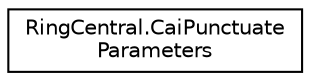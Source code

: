 digraph "Graphical Class Hierarchy"
{
 // LATEX_PDF_SIZE
  edge [fontname="Helvetica",fontsize="10",labelfontname="Helvetica",labelfontsize="10"];
  node [fontname="Helvetica",fontsize="10",shape=record];
  rankdir="LR";
  Node0 [label="RingCentral.CaiPunctuate\lParameters",height=0.2,width=0.4,color="black", fillcolor="white", style="filled",URL="$classRingCentral_1_1CaiPunctuateParameters.html",tooltip="Query parameters for operation caiPunctuate"];
}
